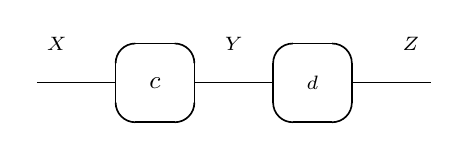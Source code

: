 \begin{tikzpicture}
	\begin{pgfonlayer}{nodelayer}
		\node [style=none] (0) at (-1.5, 0.25) {};
		\node [style=none] (1) at (-1.25, 0.5) {};
		\node [style=none] (2) at (-1.5, -0.25) {};
		\node [style=none] (3) at (-0.5, -0.25) {};
		\node [style=none] (4) at (-1.25, -0.5) {};
		\node [style=none] (5) at (-0.5, 0.25) {};
		\node [style=none] (6) at (0.5, 0) {};
		\node [style=none] (7) at (-0.5, 0) {};
		\node [style=none] (8) at (-0.75, -0.5) {};
		\node [style=none] (9) at (-0.75, 0.5) {};
		\node [style=none] (10) at (-1, 0) {\small $c$};
		\node [style=none] (11) at (-2.5, 0) {};
		\node [style=none] (12) at (-1.5, 0) {};
		\node [style=none] (13) at (0.75, -0.5) {};
		\node [style=none] (14) at (1.5, 0) {};
		\node [style=none] (15) at (1.25, 0.5) {};
		\node [style=none] (16) at (1.25, -0.5) {};
		\node [style=none] (17) at (0.75, 0.5) {};
		\node [style=none] (18) at (1.5, -0.25) {};
		\node [style=none] (19) at (1, 0) {\scriptsize $d$};
		\node [style=none] (20) at (2.5, 0) {};
		\node [style=none] (21) at (0.5, -0.25) {};
		\node [style=none] (22) at (0.5, 0.25) {};
		\node [style=none] (23) at (1.5, 0.25) {};
		\node [style=none] (24) at (-2.25, 0.5) {\scriptsize $X$};
		\node [style=none] (25) at (0, 0.5) {\scriptsize $Y$};
		\node [style=none] (26) at (2.25, 0.5) {\scriptsize $Z$};
	\end{pgfonlayer}
	\begin{pgfonlayer}{edgelayer}
		\draw [in=180, out=0, looseness=1.25] (7.center) to (6.center);
		\draw [semithick, in=0, out=-90] (3.center) to (8.center);
		\draw [semithick, in=-90, out=180] (4.center) to (2.center);
		\draw [semithick, in=180, out=90] (0.center) to (1.center);
		\draw [semithick, in=90, out=0] (9.center) to (5.center);
		\draw [semithick] (1.center) to (9.center);
		\draw [semithick] (5.center) to (3.center);
		\draw [semithick] (8.center) to (4.center);
		\draw [semithick] (2.center) to (0.center);
		\draw [in=180, out=0, looseness=1.25] (11.center) to (12.center);
		\draw [in=180, out=0, looseness=1.25] (14.center) to (20.center);
		\draw [semithick, in=0, out=-90] (18.center) to (16.center);
		\draw [semithick, in=-90, out=180] (13.center) to (21.center);
		\draw [semithick, in=180, out=90] (22.center) to (17.center);
		\draw [semithick, in=90, out=0] (15.center) to (23.center);
		\draw [semithick] (17.center) to (15.center);
		\draw [semithick] (23.center) to (18.center);
		\draw [semithick] (16.center) to (13.center);
		\draw [semithick] (21.center) to (22.center);
	\end{pgfonlayer}
\end{tikzpicture}
